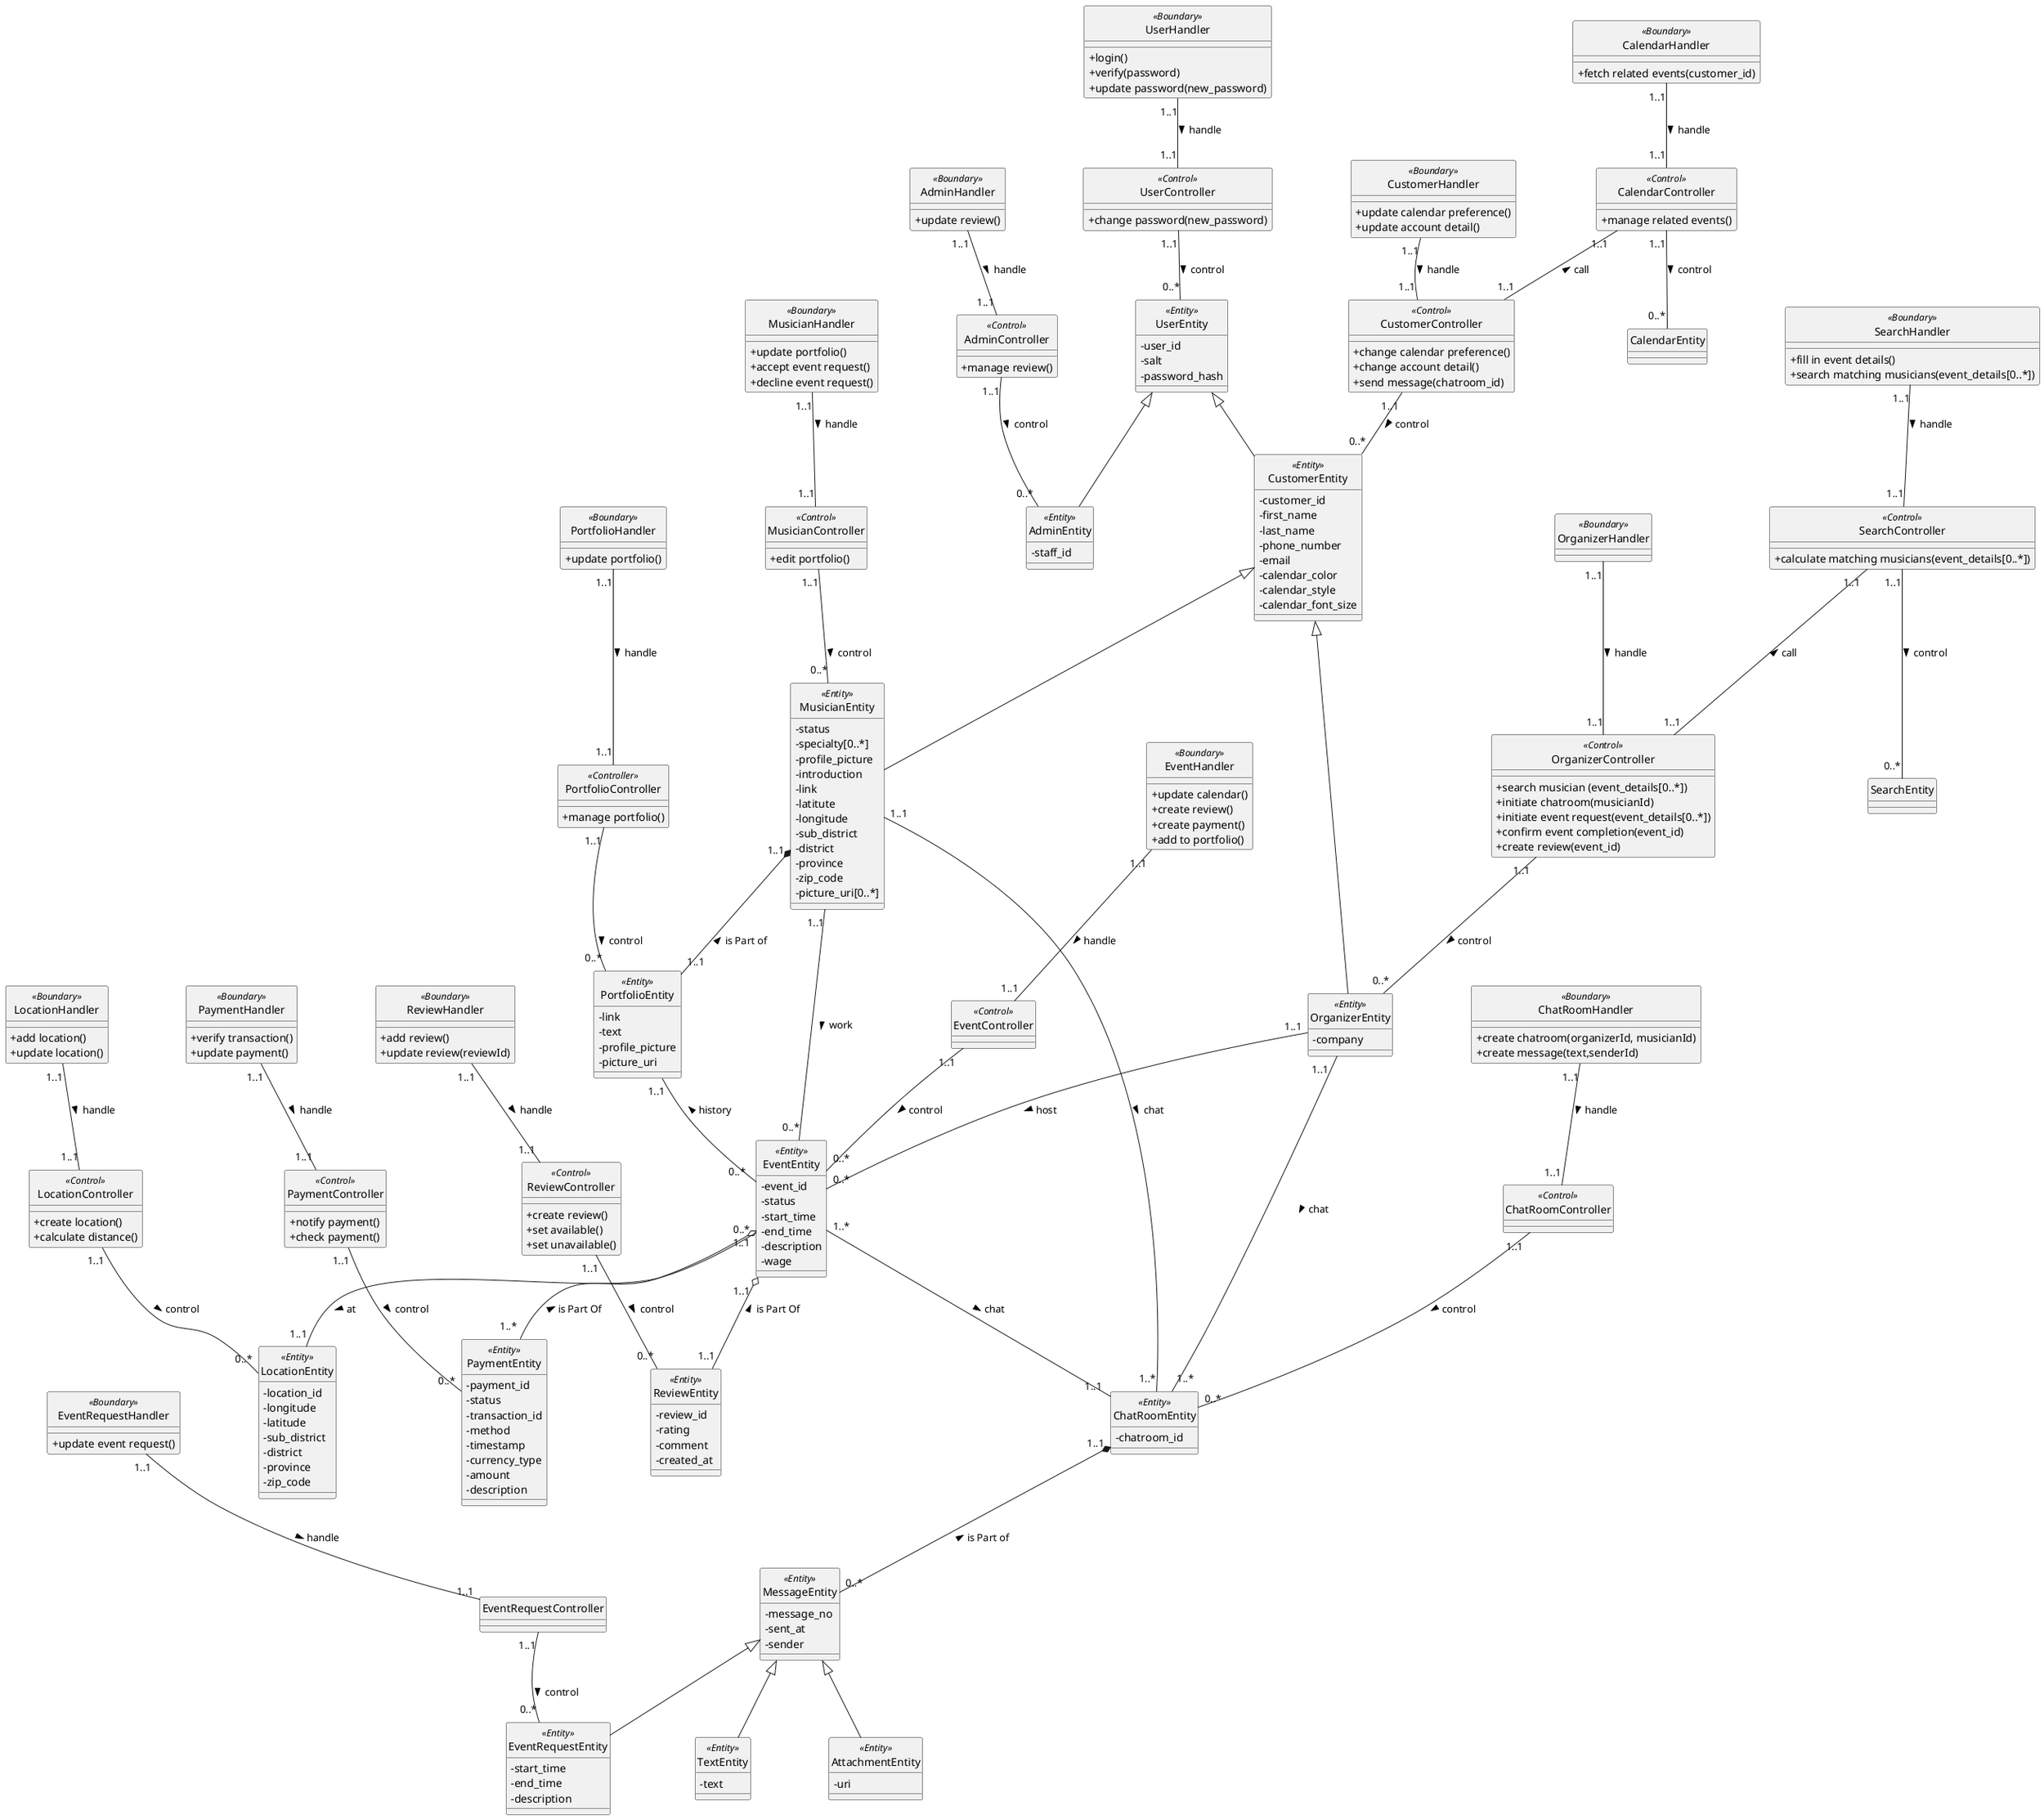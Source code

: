 @startuml classDiagram

    ' use text-base attributes icon
    skinparam classAttributeIconSize 0
    ' hide class icon
    hide circle

    'skinparam linetype ortho
    'skinparam linetype polyline

    skinparam nodesep 100
    'skinparam ranksep 100

    'skinparam classBackgroundColor #d0b6eb
    'skinparam ClassFontSize 10

    'GENERALIZATION
    UserEntity <|-- CustomerEntity
    UserEntity <|-- AdminEntity
    CustomerEntity <|-- MusicianEntity
    CustomerEntity <|-- OrganizerEntity
    MessageEntity  <|-- AttachmentEntity
    MessageEntity  <|-- TextEntity
    MessageEntity  <|-- EventRequestEntity

    'ENTITY ENTITY 
    MusicianEntity "1..1" *-- "1..1" PortfolioEntity: is Part of <
    PortfolioEntity "1..1" -- "0..*\t" EventEntity: history <

    'Musician "1..1" -- "1..1" Location: live_at
    MusicianEntity "1..1" -- "0..*" EventEntity: work >
    EventEntity "0..*" -- "1..1" LocationEntity: at >
    OrganizerEntity "1..1" -- "0..*" EventEntity: host >

    EventEntity "1..1\t" o-- "1..1" ReviewEntity: is Part Of <
    EventEntity "1..1" o-- "1..*\t" PaymentEntity: is Part Of <



    ChatRoomEntity "1..1" *-- "0..*\t" MessageEntity: is Part of <
    EventEntity "1..*" -- "1..1 " ChatRoomEntity: chat >
    OrganizerEntity "1..1\t" -- "1..*" ChatRoomEntity: chat >
    MusicianEntity "1..1" -- "1..*" ChatRoomEntity: chat >

    'BOUNDARY - CONTROL
    UserHandler "1..1" -- "1..1" UserController: handle >
    AdminHandler "1..1" -- "1..1" AdminController: handle >
    CustomerHandler "1..1" -- "1..1" CustomerController: handle >
    MusicianHandler "1..1" -- "1..1" MusicianController: handle >
    OrganizerHandler "1..1" -- "1..1" OrganizerController: handle >
    EventHandler "1..1" -- "1..1" EventController: handle >
    PaymentHandler "1..1" -- "1..1" PaymentController: handle >
    ReviewHandler "1..1" -- "1..1" ReviewController: handle >
    EventRequestHandler "1..1" -- "1..1" EventRequestController: handle >
    SearchHandler "1..1" -- "1..1" SearchController: handle >
    LocationHandler "1..1" -- "1..1" LocationController: handle >
    ChatRoomHandler "1..1" -- "1..1" ChatRoomController: handle >
    CalendarHandler "1..1" -- "1..1" CalendarController: handle >
    PortfolioHandler "1..1" -- "1..1" PortfolioController: handle >

    'CONTROLL-ENTITY
    UserController "1..1" -- "0..*" UserEntity: control >
    AdminController "1..1" -- "0..*" AdminEntity: control >
    CustomerController "1..1" -- "0..*" CustomerEntity: control >
    OrganizerController "1..1" -- "0..*" OrganizerEntity: control >
    MusicianController "1..1" -- "0..*" MusicianEntity: control >
    EventController "1..1" -- "0..*" EventEntity: control >
    PaymentController "1..1" -- "0..*" PaymentEntity: control >
    ReviewController "1..1" -- "0..*" ReviewEntity: control >
    EventRequestController "1..1" -- "0..*" EventRequestEntity: control >
    SearchController "1..1" -- "0..*" SearchEntity: control >
    LocationController "1..1" -- "0..*" LocationEntity: control >
    ChatRoomController "1..1" -- "0..*" ChatRoomEntity: control >
    CalendarController "1..1" -- "0..*" CalendarEntity: control >
    PortfolioController "1..1" -- "0..*" PortfolioEntity: control >

    'CONTROL-CONTROL
    CalendarController "1..1" -- "1..1" CustomerController: call <
    SearchController "1..1" -- "1..1" OrganizerController: call <
    
    class UserHandler <<Boundary>> {
        +login()
        +verify(password)
        +update password(new_password)
    }

    class UserController <<Control>> {
        +change password(new_password)
    }

    class UserEntity <<Entity>> {
        -user_id
        -salt
        -password_hash
    }

    class AdminEntity <<Entity>> {
        -staff_id
    }

    class AdminController <<Control>> {
        +manage review()
    }

    class AdminHandler <<Boundary>> {
        +update review()
    }

    class CustomerEntity <<Entity>> {
        -customer_id
        -first_name
        -last_name
        -phone_number
        -email
        -calendar_color
        -calendar_style
        -calendar_font_size
    }

    class CustomerController <<Control>> {
        +change calendar preference()
        +change account detail()
        +send message(chatroom_id)
    }

    class CustomerHandler <<Boundary>> {
        +update calendar preference()
        +update account detail()
    }

    class CalendarController <<Control>> {
        +manage related events()
    }

    class CalendarHandler <<Boundary>> {
        +fetch related events(customer_id)
    }

    class MusicianEntity <<Entity>> {
        -status
        -specialty[0..*]
        -profile_picture
        -introduction
        -link
        -latitute
        -longitude
        -sub_district
        -district
        -province
        -zip_code
        -picture_uri[0..*]
    }

    class MusicianController <<Control>> {
        +edit portfolio()
    }  

    class MusicianHandler <<Boundary>> {
        +update portfolio()
        +accept event request()
        +decline event request()
    }

    'User "1..1" -- "1..1\t" Credential: authenticate <

    class PortfolioEntity <<Entity>> {
        -link
        -text
        -profile_picture
        -picture_uri
    }

    class PortfolioController <<Controller>> {
        +manage portfolio()
    }

    class PortfolioHandler <<Boundary>> {
        +update portfolio()
    }

    class OrganizerEntity <<Entity>> {
        -company
    }

    class OrganizerController <<Control>> {
        +search musician (event_details[0..*])
        +initiate chatroom(musicianId)
        +initiate event request(event_details[0..*])
        +confirm event completion(event_id)
        +create review(event_id)
    }

    class OrganizerHandler <<Boundary>> {
    }

    class EventEntity <<Entity>> {
        -event_id
        -status
        -start_time
        -end_time
        -description
        -wage
    }    

    class EventController <<Control>> {
    
    }

    class EventHandler <<Boundary>> {
        +update calendar()
        +create review()
        +create payment()
        +add to portfolio()
    }

    class SearchController <<Control>> {
        +calculate matching musicians(event_details[0..*])
    }

    class SearchHandler <<Boundary>> {
        +fill in event details()
        +search matching musicians(event_details[0..*])
    }

    class LocationEntity <<Entity>> {
        -location_id
        -longitude
        -latitude
        -sub_district
        -district
        -province
        -zip_code
    }

    class LocationController <<Control>> {
        +create location()
        +calculate distance()
    }

    class LocationHandler <<Boundary>> {
        +add location()
        +update location()
    }

    class ReviewEntity <<Entity>> {
        -review_id
        -rating
        -comment
        -created_at
    }

    class ReviewController <<Control>> {
        +create review()
        +set available()
        +set unavailable()
    }

    class ReviewHandler <<Boundary>> {
        +add review()
        +update review(reviewId)
    }

    class PaymentEntity <<Entity>>{
        -payment_id
        -status
        -transaction_id
        -method
        -timestamp
        -currency_type
        -amount
        -description
        
    } 

    class PaymentController <<Control>> {
        +notify payment()
        +check payment()
    }

    class PaymentHandler <<Boundary>> {
        +verify transaction()
        +update payment()
    }

    class MessageEntity <<Entity>> {
        -message_no
        -sent_at
        -sender
    }

    class AttachmentEntity <<Entity>> {
        -uri
    }

    class TextEntity <<Entity>> {
        -text
    }

    class EventRequestEntity <<Entity>> {
        -start_time
        -end_time
        -description
    }

    class EventRequestHandler <<Boundary>> {
        +update event request()
    }

    class ChatRoomEntity <<Entity>> {
        -chatroom_id
    } 
    
    class ChatRoomController <<Control>> {

    }

    class ChatRoomHandler <<Boundary>> {
        +create chatroom(organizerId, musicianId)
        +create message(text,senderId)
    }

@enduml